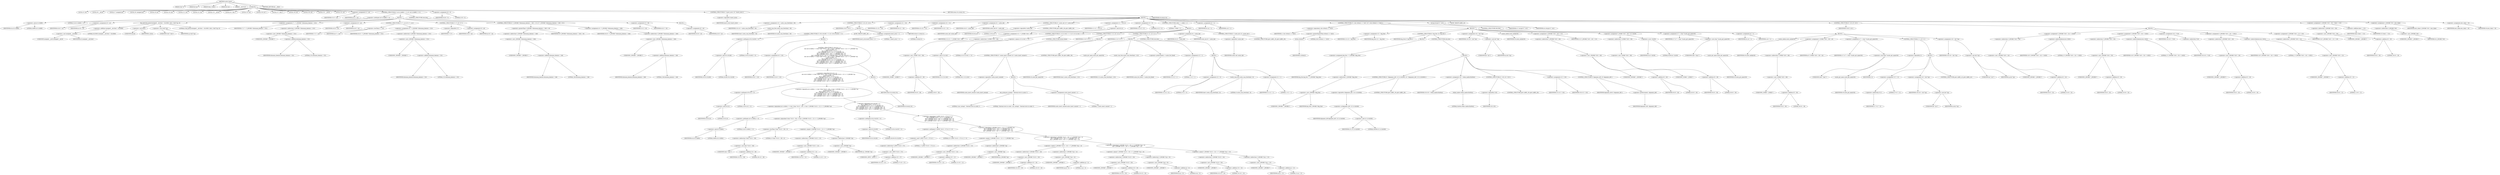 digraph cache_insert {  
"1000118" [label = "(METHOD,cache_insert)" ]
"1000119" [label = "(PARAM,char *s)" ]
"1000120" [label = "(PARAM,int cp)" ]
"1000121" [label = "(PARAM,time_t time1)" ]
"1000122" [label = "(PARAM,int a4)" ]
"1000123" [label = "(PARAM,__int16 a5)" ]
"1000124" [label = "(BLOCK,,)" ]
"1000125" [label = "(LOCAL,v5: int)" ]
"1000126" [label = "(LOCAL,v6: __int16)" ]
"1000127" [label = "(LOCAL,v7: unsigned int)" ]
"1000128" [label = "(LOCAL,v8: unsigned int)" ]
"1000129" [label = "(LOCAL,v9: int)" ]
"1000130" [label = "(LOCAL,v10: int)" ]
"1000131" [label = "(LOCAL,v11: int)" ]
"1000132" [label = "(LOCAL,v12: int)" ]
"1000133" [label = "(LOCAL,v13: __int16)" ]
"1000134" [label = "(LOCAL,src: char *)" ]
"1000135" [label = "(LOCAL,v15: int)" ]
"1000136" [label = "(LOCAL,v16: int *)" ]
"1000137" [label = "(LOCAL,v17: char *)" ]
"1000138" [label = "(LOCAL,v19: int)" ]
"1000139" [label = "(LOCAL,v20: int)" ]
"1000140" [label = "(LOCAL,v21: __int16)" ]
"1000141" [label = "(LOCAL,v22: int)" ]
"1000142" [label = "(<operator>.assignment,v5 = a4)" ]
"1000143" [label = "(IDENTIFIER,v5,v5 = a4)" ]
"1000144" [label = "(IDENTIFIER,a4,v5 = a4)" ]
"1000145" [label = "(CONTROL_STRUCTURE,if ( (a5 & 0x980) != 0 ),if ( (a5 & 0x980) != 0 ))" ]
"1000146" [label = "(<operator>.notEquals,(a5 & 0x980) != 0)" ]
"1000147" [label = "(<operator>.and,a5 & 0x980)" ]
"1000148" [label = "(IDENTIFIER,a5,a5 & 0x980)" ]
"1000149" [label = "(LITERAL,0x980,a5 & 0x980)" ]
"1000150" [label = "(LITERAL,0,(a5 & 0x980) != 0)" ]
"1000151" [label = "(BLOCK,,)" ]
"1000152" [label = "(<operator>.assignment,v6 = a5)" ]
"1000153" [label = "(IDENTIFIER,v6,v6 = a5)" ]
"1000154" [label = "(IDENTIFIER,a5,v6 = a5)" ]
"1000155" [label = "(log_query,log_query((unsigned __int16)a5 + 0x10000, (int)s, (void *)cp, 0))" ]
"1000156" [label = "(<operator>.addition,(unsigned __int16)a5 + 0x10000)" ]
"1000157" [label = "(<operator>.cast,(unsigned __int16)a5)" ]
"1000158" [label = "(UNKNOWN,unsigned __int16,unsigned __int16)" ]
"1000159" [label = "(IDENTIFIER,a5,(unsigned __int16)a5)" ]
"1000160" [label = "(LITERAL,0x10000,(unsigned __int16)a5 + 0x10000)" ]
"1000161" [label = "(<operator>.cast,(int)s)" ]
"1000162" [label = "(UNKNOWN,int,int)" ]
"1000163" [label = "(IDENTIFIER,s,(int)s)" ]
"1000164" [label = "(<operator>.cast,(void *)cp)" ]
"1000165" [label = "(UNKNOWN,void *,void *)" ]
"1000166" [label = "(IDENTIFIER,cp,(void *)cp)" ]
"1000167" [label = "(LITERAL,0,log_query((unsigned __int16)a5 + 0x10000, (int)s, (void *)cp, 0))" ]
"1000168" [label = "(<operator>.assignment,v7 = *(_DWORD *)(dnsmasq_daemon + 252))" ]
"1000169" [label = "(IDENTIFIER,v7,v7 = *(_DWORD *)(dnsmasq_daemon + 252))" ]
"1000170" [label = "(<operator>.indirection,*(_DWORD *)(dnsmasq_daemon + 252))" ]
"1000171" [label = "(<operator>.cast,(_DWORD *)(dnsmasq_daemon + 252))" ]
"1000172" [label = "(UNKNOWN,_DWORD *,_DWORD *)" ]
"1000173" [label = "(<operator>.addition,dnsmasq_daemon + 252)" ]
"1000174" [label = "(IDENTIFIER,dnsmasq_daemon,dnsmasq_daemon + 252)" ]
"1000175" [label = "(LITERAL,252,dnsmasq_daemon + 252)" ]
"1000176" [label = "(<operator>.assignment,v8 = a4)" ]
"1000177" [label = "(IDENTIFIER,v8,v8 = a4)" ]
"1000178" [label = "(IDENTIFIER,a4,v8 = a4)" ]
"1000179" [label = "(CONTROL_STRUCTURE,if ( v7 < a4 ),if ( v7 < a4 ))" ]
"1000180" [label = "(<operator>.lessThan,v7 < a4)" ]
"1000181" [label = "(IDENTIFIER,v7,v7 < a4)" ]
"1000182" [label = "(IDENTIFIER,a4,v7 < a4)" ]
"1000183" [label = "(<operator>.assignment,v8 = *(_DWORD *)(dnsmasq_daemon + 252))" ]
"1000184" [label = "(IDENTIFIER,v8,v8 = *(_DWORD *)(dnsmasq_daemon + 252))" ]
"1000185" [label = "(<operator>.indirection,*(_DWORD *)(dnsmasq_daemon + 252))" ]
"1000186" [label = "(<operator>.cast,(_DWORD *)(dnsmasq_daemon + 252))" ]
"1000187" [label = "(UNKNOWN,_DWORD *,_DWORD *)" ]
"1000188" [label = "(<operator>.addition,dnsmasq_daemon + 252)" ]
"1000189" [label = "(IDENTIFIER,dnsmasq_daemon,dnsmasq_daemon + 252)" ]
"1000190" [label = "(LITERAL,252,dnsmasq_daemon + 252)" ]
"1000191" [label = "(CONTROL_STRUCTURE,if ( !v7 ),if ( !v7 ))" ]
"1000192" [label = "(<operator>.logicalNot,!v7)" ]
"1000193" [label = "(IDENTIFIER,v7,!v7)" ]
"1000194" [label = "(<operator>.assignment,v8 = a4)" ]
"1000195" [label = "(IDENTIFIER,v8,v8 = a4)" ]
"1000196" [label = "(IDENTIFIER,a4,v8 = a4)" ]
"1000197" [label = "(CONTROL_STRUCTURE,if ( *(_DWORD *)(dnsmasq_daemon + 248) > v8 ),if ( *(_DWORD *)(dnsmasq_daemon + 248) > v8 ))" ]
"1000198" [label = "(<operator>.greaterThan,*(_DWORD *)(dnsmasq_daemon + 248) > v8)" ]
"1000199" [label = "(<operator>.indirection,*(_DWORD *)(dnsmasq_daemon + 248))" ]
"1000200" [label = "(<operator>.cast,(_DWORD *)(dnsmasq_daemon + 248))" ]
"1000201" [label = "(UNKNOWN,_DWORD *,_DWORD *)" ]
"1000202" [label = "(<operator>.addition,dnsmasq_daemon + 248)" ]
"1000203" [label = "(IDENTIFIER,dnsmasq_daemon,dnsmasq_daemon + 248)" ]
"1000204" [label = "(LITERAL,248,dnsmasq_daemon + 248)" ]
"1000205" [label = "(IDENTIFIER,v8,*(_DWORD *)(dnsmasq_daemon + 248) > v8)" ]
"1000206" [label = "(<operator>.assignment,v8 = *(_DWORD *)(dnsmasq_daemon + 248))" ]
"1000207" [label = "(IDENTIFIER,v8,v8 = *(_DWORD *)(dnsmasq_daemon + 248))" ]
"1000208" [label = "(<operator>.indirection,*(_DWORD *)(dnsmasq_daemon + 248))" ]
"1000209" [label = "(<operator>.cast,(_DWORD *)(dnsmasq_daemon + 248))" ]
"1000210" [label = "(UNKNOWN,_DWORD *,_DWORD *)" ]
"1000211" [label = "(<operator>.addition,dnsmasq_daemon + 248)" ]
"1000212" [label = "(IDENTIFIER,dnsmasq_daemon,dnsmasq_daemon + 248)" ]
"1000213" [label = "(LITERAL,248,dnsmasq_daemon + 248)" ]
"1000214" [label = "(<operator>.assignment,v5 = v8)" ]
"1000215" [label = "(IDENTIFIER,v5,v5 = v8)" ]
"1000216" [label = "(IDENTIFIER,v8,v5 = v8)" ]
"1000217" [label = "(CONTROL_STRUCTURE,else,else)" ]
"1000218" [label = "(BLOCK,,)" ]
"1000219" [label = "(<operator>.assignment,v6 = a5)" ]
"1000220" [label = "(IDENTIFIER,v6,v6 = a5)" ]
"1000221" [label = "(IDENTIFIER,a5,v6 = a5)" ]
"1000222" [label = "(<operator>.assignment,v9 = 0)" ]
"1000223" [label = "(IDENTIFIER,v9,v9 = 0)" ]
"1000224" [label = "(LITERAL,0,v9 = 0)" ]
"1000225" [label = "(CONTROL_STRUCTURE,if ( !insert_error ),if ( !insert_error ))" ]
"1000226" [label = "(<operator>.logicalNot,!insert_error)" ]
"1000227" [label = "(IDENTIFIER,insert_error,!insert_error)" ]
"1000228" [label = "(BLOCK,,)" ]
"1000229" [label = "(<operator>.assignment,v10 = cache_scan_free(time1, v6))" ]
"1000230" [label = "(IDENTIFIER,v10,v10 = cache_scan_free(time1, v6))" ]
"1000231" [label = "(cache_scan_free,cache_scan_free(time1, v6))" ]
"1000232" [label = "(IDENTIFIER,time1,cache_scan_free(time1, v6))" ]
"1000233" [label = "(IDENTIFIER,v6,cache_scan_free(time1, v6))" ]
"1000234" [label = "(CONTROL_STRUCTURE,if ( v10 ),if ( v10 ))" ]
"1000235" [label = "(IDENTIFIER,v10,if ( v10 ))" ]
"1000236" [label = "(BLOCK,,)" ]
"1000237" [label = "(CONTROL_STRUCTURE,if ( (v6 & 0x180) != 0 ),if ( (v6 & 0x180) != 0 ))" ]
"1000238" [label = "(<operator>.notEquals,(v6 & 0x180) != 0)" ]
"1000239" [label = "(<operator>.and,v6 & 0x180)" ]
"1000240" [label = "(IDENTIFIER,v6,v6 & 0x180)" ]
"1000241" [label = "(LITERAL,0x180,v6 & 0x180)" ]
"1000242" [label = "(LITERAL,0,(v6 & 0x180) != 0)" ]
"1000243" [label = "(BLOCK,,)" ]
"1000244" [label = "(<operator>.assignment,v9 = v10)" ]
"1000245" [label = "(IDENTIFIER,v9,v9 = v10)" ]
"1000246" [label = "(IDENTIFIER,v10,v9 = v10)" ]
"1000247" [label = "(CONTROL_STRUCTURE,if ( (v6 & 8) != 0\n          && ((a5 & 0x80u) != 0 && *(char *)(v10 + 36) < 0 && *(_DWORD *)(v10 + 12) == *(_DWORD *)cp\n           || (v6 & 0x100) != 0\n           && (*(_BYTE *)(v10 + 37) & 1) != 0\n           && *(_DWORD *)(v10 + 12) == *(_DWORD *)cp\n           && *(_DWORD *)(v10 + 16) == *(_DWORD *)(cp + 4)\n           && *(_DWORD *)(v10 + 20) == *(_DWORD *)(cp + 8)\n           && *(_DWORD *)(v10 + 24) == *(_DWORD *)(cp + 12)) ),if ( (v6 & 8) != 0\n          && ((a5 & 0x80u) != 0 && *(char *)(v10 + 36) < 0 && *(_DWORD *)(v10 + 12) == *(_DWORD *)cp\n           || (v6 & 0x100) != 0\n           && (*(_BYTE *)(v10 + 37) & 1) != 0\n           && *(_DWORD *)(v10 + 12) == *(_DWORD *)cp\n           && *(_DWORD *)(v10 + 16) == *(_DWORD *)(cp + 4)\n           && *(_DWORD *)(v10 + 20) == *(_DWORD *)(cp + 8)\n           && *(_DWORD *)(v10 + 24) == *(_DWORD *)(cp + 12)) ))" ]
"1000248" [label = "(<operator>.logicalAnd,(v6 & 8) != 0\n          && ((a5 & 0x80u) != 0 && *(char *)(v10 + 36) < 0 && *(_DWORD *)(v10 + 12) == *(_DWORD *)cp\n           || (v6 & 0x100) != 0\n           && (*(_BYTE *)(v10 + 37) & 1) != 0\n           && *(_DWORD *)(v10 + 12) == *(_DWORD *)cp\n           && *(_DWORD *)(v10 + 16) == *(_DWORD *)(cp + 4)\n           && *(_DWORD *)(v10 + 20) == *(_DWORD *)(cp + 8)\n           && *(_DWORD *)(v10 + 24) == *(_DWORD *)(cp + 12)))" ]
"1000249" [label = "(<operator>.notEquals,(v6 & 8) != 0)" ]
"1000250" [label = "(<operator>.and,v6 & 8)" ]
"1000251" [label = "(IDENTIFIER,v6,v6 & 8)" ]
"1000252" [label = "(LITERAL,8,v6 & 8)" ]
"1000253" [label = "(LITERAL,0,(v6 & 8) != 0)" ]
"1000254" [label = "(<operator>.logicalOr,(a5 & 0x80u) != 0 && *(char *)(v10 + 36) < 0 && *(_DWORD *)(v10 + 12) == *(_DWORD *)cp\n           || (v6 & 0x100) != 0\n           && (*(_BYTE *)(v10 + 37) & 1) != 0\n           && *(_DWORD *)(v10 + 12) == *(_DWORD *)cp\n           && *(_DWORD *)(v10 + 16) == *(_DWORD *)(cp + 4)\n           && *(_DWORD *)(v10 + 20) == *(_DWORD *)(cp + 8)\n           && *(_DWORD *)(v10 + 24) == *(_DWORD *)(cp + 12))" ]
"1000255" [label = "(<operator>.logicalAnd,(a5 & 0x80u) != 0 && *(char *)(v10 + 36) < 0 && *(_DWORD *)(v10 + 12) == *(_DWORD *)cp)" ]
"1000256" [label = "(<operator>.notEquals,(a5 & 0x80u) != 0)" ]
"1000257" [label = "(<operator>.and,a5 & 0x80u)" ]
"1000258" [label = "(IDENTIFIER,a5,a5 & 0x80u)" ]
"1000259" [label = "(LITERAL,0x80u,a5 & 0x80u)" ]
"1000260" [label = "(LITERAL,0,(a5 & 0x80u) != 0)" ]
"1000261" [label = "(<operator>.logicalAnd,*(char *)(v10 + 36) < 0 && *(_DWORD *)(v10 + 12) == *(_DWORD *)cp)" ]
"1000262" [label = "(<operator>.lessThan,*(char *)(v10 + 36) < 0)" ]
"1000263" [label = "(<operator>.indirection,*(char *)(v10 + 36))" ]
"1000264" [label = "(<operator>.cast,(char *)(v10 + 36))" ]
"1000265" [label = "(UNKNOWN,char *,char *)" ]
"1000266" [label = "(<operator>.addition,v10 + 36)" ]
"1000267" [label = "(IDENTIFIER,v10,v10 + 36)" ]
"1000268" [label = "(LITERAL,36,v10 + 36)" ]
"1000269" [label = "(LITERAL,0,*(char *)(v10 + 36) < 0)" ]
"1000270" [label = "(<operator>.equals,*(_DWORD *)(v10 + 12) == *(_DWORD *)cp)" ]
"1000271" [label = "(<operator>.indirection,*(_DWORD *)(v10 + 12))" ]
"1000272" [label = "(<operator>.cast,(_DWORD *)(v10 + 12))" ]
"1000273" [label = "(UNKNOWN,_DWORD *,_DWORD *)" ]
"1000274" [label = "(<operator>.addition,v10 + 12)" ]
"1000275" [label = "(IDENTIFIER,v10,v10 + 12)" ]
"1000276" [label = "(LITERAL,12,v10 + 12)" ]
"1000277" [label = "(<operator>.indirection,*(_DWORD *)cp)" ]
"1000278" [label = "(<operator>.cast,(_DWORD *)cp)" ]
"1000279" [label = "(UNKNOWN,_DWORD *,_DWORD *)" ]
"1000280" [label = "(IDENTIFIER,cp,(_DWORD *)cp)" ]
"1000281" [label = "(<operator>.logicalAnd,(v6 & 0x100) != 0\n           && (*(_BYTE *)(v10 + 37) & 1) != 0\n           && *(_DWORD *)(v10 + 12) == *(_DWORD *)cp\n           && *(_DWORD *)(v10 + 16) == *(_DWORD *)(cp + 4)\n           && *(_DWORD *)(v10 + 20) == *(_DWORD *)(cp + 8)\n           && *(_DWORD *)(v10 + 24) == *(_DWORD *)(cp + 12))" ]
"1000282" [label = "(<operator>.notEquals,(v6 & 0x100) != 0)" ]
"1000283" [label = "(<operator>.and,v6 & 0x100)" ]
"1000284" [label = "(IDENTIFIER,v6,v6 & 0x100)" ]
"1000285" [label = "(LITERAL,0x100,v6 & 0x100)" ]
"1000286" [label = "(LITERAL,0,(v6 & 0x100) != 0)" ]
"1000287" [label = "(<operator>.logicalAnd,(*(_BYTE *)(v10 + 37) & 1) != 0\n           && *(_DWORD *)(v10 + 12) == *(_DWORD *)cp\n           && *(_DWORD *)(v10 + 16) == *(_DWORD *)(cp + 4)\n           && *(_DWORD *)(v10 + 20) == *(_DWORD *)(cp + 8)\n           && *(_DWORD *)(v10 + 24) == *(_DWORD *)(cp + 12))" ]
"1000288" [label = "(<operator>.notEquals,(*(_BYTE *)(v10 + 37) & 1) != 0)" ]
"1000289" [label = "(<operator>.and,*(_BYTE *)(v10 + 37) & 1)" ]
"1000290" [label = "(<operator>.indirection,*(_BYTE *)(v10 + 37))" ]
"1000291" [label = "(<operator>.cast,(_BYTE *)(v10 + 37))" ]
"1000292" [label = "(UNKNOWN,_BYTE *,_BYTE *)" ]
"1000293" [label = "(<operator>.addition,v10 + 37)" ]
"1000294" [label = "(IDENTIFIER,v10,v10 + 37)" ]
"1000295" [label = "(LITERAL,37,v10 + 37)" ]
"1000296" [label = "(LITERAL,1,*(_BYTE *)(v10 + 37) & 1)" ]
"1000297" [label = "(LITERAL,0,(*(_BYTE *)(v10 + 37) & 1) != 0)" ]
"1000298" [label = "(<operator>.logicalAnd,*(_DWORD *)(v10 + 12) == *(_DWORD *)cp\n           && *(_DWORD *)(v10 + 16) == *(_DWORD *)(cp + 4)\n           && *(_DWORD *)(v10 + 20) == *(_DWORD *)(cp + 8)\n           && *(_DWORD *)(v10 + 24) == *(_DWORD *)(cp + 12))" ]
"1000299" [label = "(<operator>.equals,*(_DWORD *)(v10 + 12) == *(_DWORD *)cp)" ]
"1000300" [label = "(<operator>.indirection,*(_DWORD *)(v10 + 12))" ]
"1000301" [label = "(<operator>.cast,(_DWORD *)(v10 + 12))" ]
"1000302" [label = "(UNKNOWN,_DWORD *,_DWORD *)" ]
"1000303" [label = "(<operator>.addition,v10 + 12)" ]
"1000304" [label = "(IDENTIFIER,v10,v10 + 12)" ]
"1000305" [label = "(LITERAL,12,v10 + 12)" ]
"1000306" [label = "(<operator>.indirection,*(_DWORD *)cp)" ]
"1000307" [label = "(<operator>.cast,(_DWORD *)cp)" ]
"1000308" [label = "(UNKNOWN,_DWORD *,_DWORD *)" ]
"1000309" [label = "(IDENTIFIER,cp,(_DWORD *)cp)" ]
"1000310" [label = "(<operator>.logicalAnd,*(_DWORD *)(v10 + 16) == *(_DWORD *)(cp + 4)\n           && *(_DWORD *)(v10 + 20) == *(_DWORD *)(cp + 8)\n           && *(_DWORD *)(v10 + 24) == *(_DWORD *)(cp + 12))" ]
"1000311" [label = "(<operator>.equals,*(_DWORD *)(v10 + 16) == *(_DWORD *)(cp + 4))" ]
"1000312" [label = "(<operator>.indirection,*(_DWORD *)(v10 + 16))" ]
"1000313" [label = "(<operator>.cast,(_DWORD *)(v10 + 16))" ]
"1000314" [label = "(UNKNOWN,_DWORD *,_DWORD *)" ]
"1000315" [label = "(<operator>.addition,v10 + 16)" ]
"1000316" [label = "(IDENTIFIER,v10,v10 + 16)" ]
"1000317" [label = "(LITERAL,16,v10 + 16)" ]
"1000318" [label = "(<operator>.indirection,*(_DWORD *)(cp + 4))" ]
"1000319" [label = "(<operator>.cast,(_DWORD *)(cp + 4))" ]
"1000320" [label = "(UNKNOWN,_DWORD *,_DWORD *)" ]
"1000321" [label = "(<operator>.addition,cp + 4)" ]
"1000322" [label = "(IDENTIFIER,cp,cp + 4)" ]
"1000323" [label = "(LITERAL,4,cp + 4)" ]
"1000324" [label = "(<operator>.logicalAnd,*(_DWORD *)(v10 + 20) == *(_DWORD *)(cp + 8)\n           && *(_DWORD *)(v10 + 24) == *(_DWORD *)(cp + 12))" ]
"1000325" [label = "(<operator>.equals,*(_DWORD *)(v10 + 20) == *(_DWORD *)(cp + 8))" ]
"1000326" [label = "(<operator>.indirection,*(_DWORD *)(v10 + 20))" ]
"1000327" [label = "(<operator>.cast,(_DWORD *)(v10 + 20))" ]
"1000328" [label = "(UNKNOWN,_DWORD *,_DWORD *)" ]
"1000329" [label = "(<operator>.addition,v10 + 20)" ]
"1000330" [label = "(IDENTIFIER,v10,v10 + 20)" ]
"1000331" [label = "(LITERAL,20,v10 + 20)" ]
"1000332" [label = "(<operator>.indirection,*(_DWORD *)(cp + 8))" ]
"1000333" [label = "(<operator>.cast,(_DWORD *)(cp + 8))" ]
"1000334" [label = "(UNKNOWN,_DWORD *,_DWORD *)" ]
"1000335" [label = "(<operator>.addition,cp + 8)" ]
"1000336" [label = "(IDENTIFIER,cp,cp + 8)" ]
"1000337" [label = "(LITERAL,8,cp + 8)" ]
"1000338" [label = "(<operator>.equals,*(_DWORD *)(v10 + 24) == *(_DWORD *)(cp + 12))" ]
"1000339" [label = "(<operator>.indirection,*(_DWORD *)(v10 + 24))" ]
"1000340" [label = "(<operator>.cast,(_DWORD *)(v10 + 24))" ]
"1000341" [label = "(UNKNOWN,_DWORD *,_DWORD *)" ]
"1000342" [label = "(<operator>.addition,v10 + 24)" ]
"1000343" [label = "(IDENTIFIER,v10,v10 + 24)" ]
"1000344" [label = "(LITERAL,24,v10 + 24)" ]
"1000345" [label = "(<operator>.indirection,*(_DWORD *)(cp + 12))" ]
"1000346" [label = "(<operator>.cast,(_DWORD *)(cp + 12))" ]
"1000347" [label = "(UNKNOWN,_DWORD *,_DWORD *)" ]
"1000348" [label = "(<operator>.addition,cp + 12)" ]
"1000349" [label = "(IDENTIFIER,cp,cp + 12)" ]
"1000350" [label = "(LITERAL,12,cp + 12)" ]
"1000351" [label = "(BLOCK,,)" ]
"1000352" [label = "(RETURN,return v9;,return v9;)" ]
"1000353" [label = "(IDENTIFIER,v9,return v9;)" ]
"1000354" [label = "(JUMP_TARGET,LABEL_39)" ]
"1000355" [label = "(<operator>.assignment,insert_error = 1)" ]
"1000356" [label = "(IDENTIFIER,insert_error,insert_error = 1)" ]
"1000357" [label = "(LITERAL,1,insert_error = 1)" ]
"1000358" [label = "(RETURN,return 0;,return 0;)" ]
"1000359" [label = "(LITERAL,0,return 0;)" ]
"1000360" [label = "(<operator>.assignment,v21 = v6)" ]
"1000361" [label = "(IDENTIFIER,v21,v21 = v6)" ]
"1000362" [label = "(IDENTIFIER,v6,v21 = v6)" ]
"1000363" [label = "(<operator>.assignment,v22 = v5)" ]
"1000364" [label = "(IDENTIFIER,v22,v22 = v5)" ]
"1000365" [label = "(IDENTIFIER,v5,v22 = v5)" ]
"1000366" [label = "(<operator>.assignment,v9 = cache_tail)" ]
"1000367" [label = "(IDENTIFIER,v9,v9 = cache_tail)" ]
"1000368" [label = "(IDENTIFIER,cache_tail,v9 = cache_tail)" ]
"1000369" [label = "(CONTROL_STRUCTURE,if ( !cache_tail ),if ( !cache_tail ))" ]
"1000370" [label = "(<operator>.logicalNot,!cache_tail)" ]
"1000371" [label = "(IDENTIFIER,cache_tail,!cache_tail)" ]
"1000372" [label = "(CONTROL_STRUCTURE,goto LABEL_39;,goto LABEL_39;)" ]
"1000373" [label = "(<operator>.assignment,v11 = v6 & 4)" ]
"1000374" [label = "(IDENTIFIER,v11,v11 = v6 & 4)" ]
"1000375" [label = "(<operator>.and,v6 & 4)" ]
"1000376" [label = "(IDENTIFIER,v6,v6 & 4)" ]
"1000377" [label = "(LITERAL,4,v6 & 4)" ]
"1000378" [label = "(<operator>.assignment,v12 = 0)" ]
"1000379" [label = "(IDENTIFIER,v12,v12 = 0)" ]
"1000380" [label = "(LITERAL,0,v12 = 0)" ]
"1000381" [label = "(CONTROL_STRUCTURE,while ( 1 ),while ( 1 ))" ]
"1000382" [label = "(LITERAL,1,while ( 1 ))" ]
"1000383" [label = "(BLOCK,,)" ]
"1000384" [label = "(<operator>.assignment,v13 = *(_WORD *)(v9 + 36))" ]
"1000385" [label = "(IDENTIFIER,v13,v13 = *(_WORD *)(v9 + 36))" ]
"1000386" [label = "(<operator>.indirection,*(_WORD *)(v9 + 36))" ]
"1000387" [label = "(<operator>.cast,(_WORD *)(v9 + 36))" ]
"1000388" [label = "(UNKNOWN,_WORD *,_WORD *)" ]
"1000389" [label = "(<operator>.addition,v9 + 36)" ]
"1000390" [label = "(IDENTIFIER,v9,v9 + 36)" ]
"1000391" [label = "(LITERAL,36,v9 + 36)" ]
"1000392" [label = "(CONTROL_STRUCTURE,if ( (v13 & 0xC) == 0 ),if ( (v13 & 0xC) == 0 ))" ]
"1000393" [label = "(<operator>.equals,(v13 & 0xC) == 0)" ]
"1000394" [label = "(<operator>.and,v13 & 0xC)" ]
"1000395" [label = "(IDENTIFIER,v13,v13 & 0xC)" ]
"1000396" [label = "(LITERAL,0xC,v13 & 0xC)" ]
"1000397" [label = "(LITERAL,0,(v13 & 0xC) == 0)" ]
"1000398" [label = "(CONTROL_STRUCTURE,break;,break;)" ]
"1000399" [label = "(CONTROL_STRUCTURE,if ( v12 ),if ( v12 ))" ]
"1000400" [label = "(IDENTIFIER,v12,if ( v12 ))" ]
"1000401" [label = "(BLOCK,,)" ]
"1000402" [label = "(CONTROL_STRUCTURE,if ( !cache_insert_warned ),if ( !cache_insert_warned ))" ]
"1000403" [label = "(<operator>.logicalNot,!cache_insert_warned)" ]
"1000404" [label = "(IDENTIFIER,cache_insert_warned,!cache_insert_warned)" ]
"1000405" [label = "(BLOCK,,)" ]
"1000406" [label = "(my_syslog,my_syslog(3, \"Internal error in cache.\"))" ]
"1000407" [label = "(LITERAL,3,my_syslog(3, \"Internal error in cache.\"))" ]
"1000408" [label = "(LITERAL,\"Internal error in cache.\",my_syslog(3, \"Internal error in cache.\"))" ]
"1000409" [label = "(<operator>.assignment,cache_insert_warned = 1)" ]
"1000410" [label = "(IDENTIFIER,cache_insert_warned,cache_insert_warned = 1)" ]
"1000411" [label = "(LITERAL,1,cache_insert_warned = 1)" ]
"1000412" [label = "(CONTROL_STRUCTURE,goto LABEL_39;,goto LABEL_39;)" ]
"1000413" [label = "(CONTROL_STRUCTURE,if ( v11 ),if ( v11 ))" ]
"1000414" [label = "(IDENTIFIER,v11,if ( v11 ))" ]
"1000415" [label = "(BLOCK,,)" ]
"1000416" [label = "(cache_get_name,cache_get_name(v9))" ]
"1000417" [label = "(IDENTIFIER,v9,cache_get_name(v9))" ]
"1000418" [label = "(cache_scan_free,cache_scan_free(time1, v13))" ]
"1000419" [label = "(IDENTIFIER,time1,cache_scan_free(time1, v13))" ]
"1000420" [label = "(IDENTIFIER,v13,cache_scan_free(time1, v13))" ]
"1000421" [label = "(<operator>.preIncrement,++cache_live_freed)" ]
"1000422" [label = "(IDENTIFIER,cache_live_freed,++cache_live_freed)" ]
"1000423" [label = "(<operator>.assignment,v12 = 1)" ]
"1000424" [label = "(IDENTIFIER,v12,v12 = 1)" ]
"1000425" [label = "(LITERAL,1,v12 = 1)" ]
"1000426" [label = "(CONTROL_STRUCTURE,else,else)" ]
"1000427" [label = "(BLOCK,,)" ]
"1000428" [label = "(<operator>.assignment,v12 = 0)" ]
"1000429" [label = "(IDENTIFIER,v12,v12 = 0)" ]
"1000430" [label = "(LITERAL,0,v12 = 0)" ]
"1000431" [label = "(cache_scan_free,cache_scan_free(time1, 0))" ]
"1000432" [label = "(IDENTIFIER,time1,cache_scan_free(time1, 0))" ]
"1000433" [label = "(LITERAL,0,cache_scan_free(time1, 0))" ]
"1000434" [label = "(<operator>.assignment,v11 = 1)" ]
"1000435" [label = "(IDENTIFIER,v11,v11 = 1)" ]
"1000436" [label = "(LITERAL,1,v11 = 1)" ]
"1000437" [label = "(<operator>.assignment,v9 = cache_tail)" ]
"1000438" [label = "(IDENTIFIER,v9,v9 = cache_tail)" ]
"1000439" [label = "(IDENTIFIER,cache_tail,v9 = cache_tail)" ]
"1000440" [label = "(CONTROL_STRUCTURE,if ( !cache_tail ),if ( !cache_tail ))" ]
"1000441" [label = "(<operator>.logicalNot,!cache_tail)" ]
"1000442" [label = "(IDENTIFIER,cache_tail,!cache_tail)" ]
"1000443" [label = "(CONTROL_STRUCTURE,goto LABEL_39;,goto LABEL_39;)" ]
"1000444" [label = "(<operator>.assignment,src = s)" ]
"1000445" [label = "(IDENTIFIER,src,src = s)" ]
"1000446" [label = "(IDENTIFIER,s,src = s)" ]
"1000447" [label = "(CONTROL_STRUCTURE,if ( s && strlen(s) >= 0x32 ),if ( s && strlen(s) >= 0x32 ))" ]
"1000448" [label = "(<operator>.logicalAnd,s && strlen(s) >= 0x32)" ]
"1000449" [label = "(IDENTIFIER,s,s && strlen(s) >= 0x32)" ]
"1000450" [label = "(<operator>.greaterEqualsThan,strlen(s) >= 0x32)" ]
"1000451" [label = "(strlen,strlen(s))" ]
"1000452" [label = "(IDENTIFIER,s,strlen(s))" ]
"1000453" [label = "(LITERAL,0x32,strlen(s) >= 0x32)" ]
"1000454" [label = "(BLOCK,,)" ]
"1000455" [label = "(<operator>.assignment,v15 = big_free)" ]
"1000456" [label = "(IDENTIFIER,v15,v15 = big_free)" ]
"1000457" [label = "(IDENTIFIER,big_free,v15 = big_free)" ]
"1000458" [label = "(CONTROL_STRUCTURE,if ( big_free ),if ( big_free ))" ]
"1000459" [label = "(IDENTIFIER,big_free,if ( big_free ))" ]
"1000460" [label = "(BLOCK,,)" ]
"1000461" [label = "(<operator>.assignment,big_free = *(_DWORD *)big_free)" ]
"1000462" [label = "(IDENTIFIER,big_free,big_free = *(_DWORD *)big_free)" ]
"1000463" [label = "(<operator>.indirection,*(_DWORD *)big_free)" ]
"1000464" [label = "(<operator>.cast,(_DWORD *)big_free)" ]
"1000465" [label = "(UNKNOWN,_DWORD *,_DWORD *)" ]
"1000466" [label = "(IDENTIFIER,big_free,(_DWORD *)big_free)" ]
"1000467" [label = "(CONTROL_STRUCTURE,else,else)" ]
"1000468" [label = "(BLOCK,,)" ]
"1000469" [label = "(CONTROL_STRUCTURE,if ( !(bignames_left | v21 & 0x5000) ),if ( !(bignames_left | v21 & 0x5000) ))" ]
"1000470" [label = "(<operator>.logicalNot,!(bignames_left | v21 & 0x5000))" ]
"1000471" [label = "(<operator>.or,bignames_left | v21 & 0x5000)" ]
"1000472" [label = "(IDENTIFIER,bignames_left,bignames_left | v21 & 0x5000)" ]
"1000473" [label = "(<operator>.and,v21 & 0x5000)" ]
"1000474" [label = "(IDENTIFIER,v21,v21 & 0x5000)" ]
"1000475" [label = "(LITERAL,0x5000,v21 & 0x5000)" ]
"1000476" [label = "(CONTROL_STRUCTURE,goto LABEL_39;,goto LABEL_39;)" ]
"1000477" [label = "(<operator>.assignment,v20 = whine_malloc(0x404u))" ]
"1000478" [label = "(IDENTIFIER,v20,v20 = whine_malloc(0x404u))" ]
"1000479" [label = "(whine_malloc,whine_malloc(0x404u))" ]
"1000480" [label = "(LITERAL,0x404u,whine_malloc(0x404u))" ]
"1000481" [label = "(CONTROL_STRUCTURE,if ( !v20 ),if ( !v20 ))" ]
"1000482" [label = "(<operator>.logicalNot,!v20)" ]
"1000483" [label = "(IDENTIFIER,v20,!v20)" ]
"1000484" [label = "(CONTROL_STRUCTURE,goto LABEL_39;,goto LABEL_39;)" ]
"1000485" [label = "(<operator>.assignment,v15 = v20)" ]
"1000486" [label = "(IDENTIFIER,v15,v15 = v20)" ]
"1000487" [label = "(IDENTIFIER,v20,v15 = v20)" ]
"1000488" [label = "(CONTROL_STRUCTURE,if ( bignames_left ),if ( bignames_left ))" ]
"1000489" [label = "(IDENTIFIER,bignames_left,if ( bignames_left ))" ]
"1000490" [label = "(<operator>.preDecrement,--bignames_left)" ]
"1000491" [label = "(IDENTIFIER,bignames_left,--bignames_left)" ]
"1000492" [label = "(<operator>.assignment,v16 = (int *)cp)" ]
"1000493" [label = "(IDENTIFIER,v16,v16 = (int *)cp)" ]
"1000494" [label = "(<operator>.cast,(int *)cp)" ]
"1000495" [label = "(UNKNOWN,int *,int *)" ]
"1000496" [label = "(IDENTIFIER,cp,(int *)cp)" ]
"1000497" [label = "(cache_unlink,cache_unlink(v9))" ]
"1000498" [label = "(IDENTIFIER,v9,cache_unlink(v9))" ]
"1000499" [label = "(<operator>.assignment,*(_DWORD *)(v9 + 40) = v15)" ]
"1000500" [label = "(<operator>.indirection,*(_DWORD *)(v9 + 40))" ]
"1000501" [label = "(<operator>.cast,(_DWORD *)(v9 + 40))" ]
"1000502" [label = "(UNKNOWN,_DWORD *,_DWORD *)" ]
"1000503" [label = "(<operator>.addition,v9 + 40)" ]
"1000504" [label = "(IDENTIFIER,v9,v9 + 40)" ]
"1000505" [label = "(LITERAL,40,v9 + 40)" ]
"1000506" [label = "(IDENTIFIER,v15,*(_DWORD *)(v9 + 40) = v15)" ]
"1000507" [label = "(<operator>.assignment,*(_WORD *)(v9 + 36) = a5 | 0x200)" ]
"1000508" [label = "(<operator>.indirection,*(_WORD *)(v9 + 36))" ]
"1000509" [label = "(<operator>.cast,(_WORD *)(v9 + 36))" ]
"1000510" [label = "(UNKNOWN,_WORD *,_WORD *)" ]
"1000511" [label = "(<operator>.addition,v9 + 36)" ]
"1000512" [label = "(IDENTIFIER,v9,v9 + 36)" ]
"1000513" [label = "(LITERAL,36,v9 + 36)" ]
"1000514" [label = "(<operator>.or,a5 | 0x200)" ]
"1000515" [label = "(IDENTIFIER,a5,a5 | 0x200)" ]
"1000516" [label = "(LITERAL,0x200,a5 | 0x200)" ]
"1000517" [label = "(<operator>.assignment,v17 = (char *)cache_get_name(v9))" ]
"1000518" [label = "(IDENTIFIER,v17,v17 = (char *)cache_get_name(v9))" ]
"1000519" [label = "(<operator>.cast,(char *)cache_get_name(v9))" ]
"1000520" [label = "(UNKNOWN,char *,char *)" ]
"1000521" [label = "(cache_get_name,cache_get_name(v9))" ]
"1000522" [label = "(IDENTIFIER,v9,cache_get_name(v9))" ]
"1000523" [label = "(<operator>.assignment,src = s)" ]
"1000524" [label = "(IDENTIFIER,src,src = s)" ]
"1000525" [label = "(IDENTIFIER,s,src = s)" ]
"1000526" [label = "(CONTROL_STRUCTURE,else,else)" ]
"1000527" [label = "(BLOCK,,)" ]
"1000528" [label = "(cache_unlink,cache_unlink(v9))" ]
"1000529" [label = "(IDENTIFIER,v9,cache_unlink(v9))" ]
"1000530" [label = "(<operator>.assignment,*(_WORD *)(v9 + 36) = a5)" ]
"1000531" [label = "(<operator>.indirection,*(_WORD *)(v9 + 36))" ]
"1000532" [label = "(<operator>.cast,(_WORD *)(v9 + 36))" ]
"1000533" [label = "(UNKNOWN,_WORD *,_WORD *)" ]
"1000534" [label = "(<operator>.addition,v9 + 36)" ]
"1000535" [label = "(IDENTIFIER,v9,v9 + 36)" ]
"1000536" [label = "(LITERAL,36,v9 + 36)" ]
"1000537" [label = "(IDENTIFIER,a5,*(_WORD *)(v9 + 36) = a5)" ]
"1000538" [label = "(<operator>.assignment,v17 = (char *)cache_get_name(v9))" ]
"1000539" [label = "(IDENTIFIER,v17,v17 = (char *)cache_get_name(v9))" ]
"1000540" [label = "(<operator>.cast,(char *)cache_get_name(v9))" ]
"1000541" [label = "(UNKNOWN,char *,char *)" ]
"1000542" [label = "(cache_get_name,cache_get_name(v9))" ]
"1000543" [label = "(IDENTIFIER,v9,cache_get_name(v9))" ]
"1000544" [label = "(CONTROL_STRUCTURE,if ( !s ),if ( !s ))" ]
"1000545" [label = "(<operator>.logicalNot,!s)" ]
"1000546" [label = "(IDENTIFIER,s,!s)" ]
"1000547" [label = "(BLOCK,,)" ]
"1000548" [label = "(<operator>.assignment,*v17 = 0)" ]
"1000549" [label = "(<operator>.indirection,*v17)" ]
"1000550" [label = "(IDENTIFIER,v17,*v17 = 0)" ]
"1000551" [label = "(LITERAL,0,*v17 = 0)" ]
"1000552" [label = "(<operator>.assignment,v16 = (int *)cp)" ]
"1000553" [label = "(IDENTIFIER,v16,v16 = (int *)cp)" ]
"1000554" [label = "(<operator>.cast,(int *)cp)" ]
"1000555" [label = "(UNKNOWN,int *,int *)" ]
"1000556" [label = "(IDENTIFIER,cp,(int *)cp)" ]
"1000557" [label = "(CONTROL_STRUCTURE,goto LABEL_45;,goto LABEL_45;)" ]
"1000558" [label = "(<operator>.assignment,v16 = (int *)cp)" ]
"1000559" [label = "(IDENTIFIER,v16,v16 = (int *)cp)" ]
"1000560" [label = "(<operator>.cast,(int *)cp)" ]
"1000561" [label = "(UNKNOWN,int *,int *)" ]
"1000562" [label = "(IDENTIFIER,cp,(int *)cp)" ]
"1000563" [label = "(strcpy,strcpy(v17, src))" ]
"1000564" [label = "(IDENTIFIER,v17,strcpy(v17, src))" ]
"1000565" [label = "(IDENTIFIER,src,strcpy(v17, src))" ]
"1000566" [label = "(JUMP_TARGET,LABEL_45)" ]
"1000567" [label = "(CONTROL_STRUCTURE,if ( v16 ),if ( v16 ))" ]
"1000568" [label = "(IDENTIFIER,v16,if ( v16 ))" ]
"1000569" [label = "(BLOCK,,)" ]
"1000570" [label = "(<operator>.assignment,*(_DWORD *)(v9 + 24) = v16[3])" ]
"1000571" [label = "(<operator>.indirection,*(_DWORD *)(v9 + 24))" ]
"1000572" [label = "(<operator>.cast,(_DWORD *)(v9 + 24))" ]
"1000573" [label = "(UNKNOWN,_DWORD *,_DWORD *)" ]
"1000574" [label = "(<operator>.addition,v9 + 24)" ]
"1000575" [label = "(IDENTIFIER,v9,v9 + 24)" ]
"1000576" [label = "(LITERAL,24,v9 + 24)" ]
"1000577" [label = "(<operator>.indirectIndexAccess,v16[3])" ]
"1000578" [label = "(IDENTIFIER,v16,*(_DWORD *)(v9 + 24) = v16[3])" ]
"1000579" [label = "(LITERAL,3,*(_DWORD *)(v9 + 24) = v16[3])" ]
"1000580" [label = "(<operator>.assignment,*(_DWORD *)(v9 + 20) = v16[2])" ]
"1000581" [label = "(<operator>.indirection,*(_DWORD *)(v9 + 20))" ]
"1000582" [label = "(<operator>.cast,(_DWORD *)(v9 + 20))" ]
"1000583" [label = "(UNKNOWN,_DWORD *,_DWORD *)" ]
"1000584" [label = "(<operator>.addition,v9 + 20)" ]
"1000585" [label = "(IDENTIFIER,v9,v9 + 20)" ]
"1000586" [label = "(LITERAL,20,v9 + 20)" ]
"1000587" [label = "(<operator>.indirectIndexAccess,v16[2])" ]
"1000588" [label = "(IDENTIFIER,v16,*(_DWORD *)(v9 + 20) = v16[2])" ]
"1000589" [label = "(LITERAL,2,*(_DWORD *)(v9 + 20) = v16[2])" ]
"1000590" [label = "(<operator>.assignment,v19 = *v16)" ]
"1000591" [label = "(IDENTIFIER,v19,v19 = *v16)" ]
"1000592" [label = "(<operator>.indirection,*v16)" ]
"1000593" [label = "(IDENTIFIER,v16,v19 = *v16)" ]
"1000594" [label = "(<operator>.assignment,*(_DWORD *)(v9 + 16) = v16[1])" ]
"1000595" [label = "(<operator>.indirection,*(_DWORD *)(v9 + 16))" ]
"1000596" [label = "(<operator>.cast,(_DWORD *)(v9 + 16))" ]
"1000597" [label = "(UNKNOWN,_DWORD *,_DWORD *)" ]
"1000598" [label = "(<operator>.addition,v9 + 16)" ]
"1000599" [label = "(IDENTIFIER,v9,v9 + 16)" ]
"1000600" [label = "(LITERAL,16,v9 + 16)" ]
"1000601" [label = "(<operator>.indirectIndexAccess,v16[1])" ]
"1000602" [label = "(IDENTIFIER,v16,*(_DWORD *)(v9 + 16) = v16[1])" ]
"1000603" [label = "(LITERAL,1,*(_DWORD *)(v9 + 16) = v16[1])" ]
"1000604" [label = "(<operator>.assignment,*(_DWORD *)(v9 + 12) = v19)" ]
"1000605" [label = "(<operator>.indirection,*(_DWORD *)(v9 + 12))" ]
"1000606" [label = "(<operator>.cast,(_DWORD *)(v9 + 12))" ]
"1000607" [label = "(UNKNOWN,_DWORD *,_DWORD *)" ]
"1000608" [label = "(<operator>.addition,v9 + 12)" ]
"1000609" [label = "(IDENTIFIER,v9,v9 + 12)" ]
"1000610" [label = "(LITERAL,12,v9 + 12)" ]
"1000611" [label = "(IDENTIFIER,v19,*(_DWORD *)(v9 + 12) = v19)" ]
"1000612" [label = "(<operator>.assignment,*(_DWORD *)(v9 + 28) = time1 + v22)" ]
"1000613" [label = "(<operator>.indirection,*(_DWORD *)(v9 + 28))" ]
"1000614" [label = "(<operator>.cast,(_DWORD *)(v9 + 28))" ]
"1000615" [label = "(UNKNOWN,_DWORD *,_DWORD *)" ]
"1000616" [label = "(<operator>.addition,v9 + 28)" ]
"1000617" [label = "(IDENTIFIER,v9,v9 + 28)" ]
"1000618" [label = "(LITERAL,28,v9 + 28)" ]
"1000619" [label = "(<operator>.addition,time1 + v22)" ]
"1000620" [label = "(IDENTIFIER,time1,time1 + v22)" ]
"1000621" [label = "(IDENTIFIER,v22,time1 + v22)" ]
"1000622" [label = "(<operator>.assignment,*(_DWORD *)v9 = new_chain)" ]
"1000623" [label = "(<operator>.indirection,*(_DWORD *)v9)" ]
"1000624" [label = "(<operator>.cast,(_DWORD *)v9)" ]
"1000625" [label = "(UNKNOWN,_DWORD *,_DWORD *)" ]
"1000626" [label = "(IDENTIFIER,v9,(_DWORD *)v9)" ]
"1000627" [label = "(IDENTIFIER,new_chain,*(_DWORD *)v9 = new_chain)" ]
"1000628" [label = "(<operator>.assignment,new_chain = v9)" ]
"1000629" [label = "(IDENTIFIER,new_chain,new_chain = v9)" ]
"1000630" [label = "(IDENTIFIER,v9,new_chain = v9)" ]
"1000631" [label = "(RETURN,return v9;,return v9;)" ]
"1000632" [label = "(IDENTIFIER,v9,return v9;)" ]
"1000633" [label = "(METHOD_RETURN,int __cdecl)" ]
  "1000118" -> "1000119" 
  "1000118" -> "1000120" 
  "1000118" -> "1000121" 
  "1000118" -> "1000122" 
  "1000118" -> "1000123" 
  "1000118" -> "1000124" 
  "1000118" -> "1000633" 
  "1000124" -> "1000125" 
  "1000124" -> "1000126" 
  "1000124" -> "1000127" 
  "1000124" -> "1000128" 
  "1000124" -> "1000129" 
  "1000124" -> "1000130" 
  "1000124" -> "1000131" 
  "1000124" -> "1000132" 
  "1000124" -> "1000133" 
  "1000124" -> "1000134" 
  "1000124" -> "1000135" 
  "1000124" -> "1000136" 
  "1000124" -> "1000137" 
  "1000124" -> "1000138" 
  "1000124" -> "1000139" 
  "1000124" -> "1000140" 
  "1000124" -> "1000141" 
  "1000124" -> "1000142" 
  "1000124" -> "1000145" 
  "1000124" -> "1000222" 
  "1000124" -> "1000225" 
  "1000124" -> "1000631" 
  "1000142" -> "1000143" 
  "1000142" -> "1000144" 
  "1000145" -> "1000146" 
  "1000145" -> "1000151" 
  "1000145" -> "1000217" 
  "1000146" -> "1000147" 
  "1000146" -> "1000150" 
  "1000147" -> "1000148" 
  "1000147" -> "1000149" 
  "1000151" -> "1000152" 
  "1000151" -> "1000155" 
  "1000151" -> "1000168" 
  "1000151" -> "1000176" 
  "1000151" -> "1000179" 
  "1000151" -> "1000191" 
  "1000151" -> "1000197" 
  "1000151" -> "1000214" 
  "1000152" -> "1000153" 
  "1000152" -> "1000154" 
  "1000155" -> "1000156" 
  "1000155" -> "1000161" 
  "1000155" -> "1000164" 
  "1000155" -> "1000167" 
  "1000156" -> "1000157" 
  "1000156" -> "1000160" 
  "1000157" -> "1000158" 
  "1000157" -> "1000159" 
  "1000161" -> "1000162" 
  "1000161" -> "1000163" 
  "1000164" -> "1000165" 
  "1000164" -> "1000166" 
  "1000168" -> "1000169" 
  "1000168" -> "1000170" 
  "1000170" -> "1000171" 
  "1000171" -> "1000172" 
  "1000171" -> "1000173" 
  "1000173" -> "1000174" 
  "1000173" -> "1000175" 
  "1000176" -> "1000177" 
  "1000176" -> "1000178" 
  "1000179" -> "1000180" 
  "1000179" -> "1000183" 
  "1000180" -> "1000181" 
  "1000180" -> "1000182" 
  "1000183" -> "1000184" 
  "1000183" -> "1000185" 
  "1000185" -> "1000186" 
  "1000186" -> "1000187" 
  "1000186" -> "1000188" 
  "1000188" -> "1000189" 
  "1000188" -> "1000190" 
  "1000191" -> "1000192" 
  "1000191" -> "1000194" 
  "1000192" -> "1000193" 
  "1000194" -> "1000195" 
  "1000194" -> "1000196" 
  "1000197" -> "1000198" 
  "1000197" -> "1000206" 
  "1000198" -> "1000199" 
  "1000198" -> "1000205" 
  "1000199" -> "1000200" 
  "1000200" -> "1000201" 
  "1000200" -> "1000202" 
  "1000202" -> "1000203" 
  "1000202" -> "1000204" 
  "1000206" -> "1000207" 
  "1000206" -> "1000208" 
  "1000208" -> "1000209" 
  "1000209" -> "1000210" 
  "1000209" -> "1000211" 
  "1000211" -> "1000212" 
  "1000211" -> "1000213" 
  "1000214" -> "1000215" 
  "1000214" -> "1000216" 
  "1000217" -> "1000218" 
  "1000218" -> "1000219" 
  "1000219" -> "1000220" 
  "1000219" -> "1000221" 
  "1000222" -> "1000223" 
  "1000222" -> "1000224" 
  "1000225" -> "1000226" 
  "1000225" -> "1000228" 
  "1000226" -> "1000227" 
  "1000228" -> "1000229" 
  "1000228" -> "1000234" 
  "1000228" -> "1000360" 
  "1000228" -> "1000363" 
  "1000228" -> "1000366" 
  "1000228" -> "1000369" 
  "1000228" -> "1000373" 
  "1000228" -> "1000378" 
  "1000228" -> "1000381" 
  "1000228" -> "1000444" 
  "1000228" -> "1000447" 
  "1000228" -> "1000563" 
  "1000228" -> "1000566" 
  "1000228" -> "1000567" 
  "1000228" -> "1000612" 
  "1000228" -> "1000622" 
  "1000228" -> "1000628" 
  "1000229" -> "1000230" 
  "1000229" -> "1000231" 
  "1000231" -> "1000232" 
  "1000231" -> "1000233" 
  "1000234" -> "1000235" 
  "1000234" -> "1000236" 
  "1000236" -> "1000237" 
  "1000236" -> "1000354" 
  "1000236" -> "1000355" 
  "1000236" -> "1000358" 
  "1000237" -> "1000238" 
  "1000237" -> "1000243" 
  "1000238" -> "1000239" 
  "1000238" -> "1000242" 
  "1000239" -> "1000240" 
  "1000239" -> "1000241" 
  "1000243" -> "1000244" 
  "1000243" -> "1000247" 
  "1000244" -> "1000245" 
  "1000244" -> "1000246" 
  "1000247" -> "1000248" 
  "1000247" -> "1000351" 
  "1000248" -> "1000249" 
  "1000248" -> "1000254" 
  "1000249" -> "1000250" 
  "1000249" -> "1000253" 
  "1000250" -> "1000251" 
  "1000250" -> "1000252" 
  "1000254" -> "1000255" 
  "1000254" -> "1000281" 
  "1000255" -> "1000256" 
  "1000255" -> "1000261" 
  "1000256" -> "1000257" 
  "1000256" -> "1000260" 
  "1000257" -> "1000258" 
  "1000257" -> "1000259" 
  "1000261" -> "1000262" 
  "1000261" -> "1000270" 
  "1000262" -> "1000263" 
  "1000262" -> "1000269" 
  "1000263" -> "1000264" 
  "1000264" -> "1000265" 
  "1000264" -> "1000266" 
  "1000266" -> "1000267" 
  "1000266" -> "1000268" 
  "1000270" -> "1000271" 
  "1000270" -> "1000277" 
  "1000271" -> "1000272" 
  "1000272" -> "1000273" 
  "1000272" -> "1000274" 
  "1000274" -> "1000275" 
  "1000274" -> "1000276" 
  "1000277" -> "1000278" 
  "1000278" -> "1000279" 
  "1000278" -> "1000280" 
  "1000281" -> "1000282" 
  "1000281" -> "1000287" 
  "1000282" -> "1000283" 
  "1000282" -> "1000286" 
  "1000283" -> "1000284" 
  "1000283" -> "1000285" 
  "1000287" -> "1000288" 
  "1000287" -> "1000298" 
  "1000288" -> "1000289" 
  "1000288" -> "1000297" 
  "1000289" -> "1000290" 
  "1000289" -> "1000296" 
  "1000290" -> "1000291" 
  "1000291" -> "1000292" 
  "1000291" -> "1000293" 
  "1000293" -> "1000294" 
  "1000293" -> "1000295" 
  "1000298" -> "1000299" 
  "1000298" -> "1000310" 
  "1000299" -> "1000300" 
  "1000299" -> "1000306" 
  "1000300" -> "1000301" 
  "1000301" -> "1000302" 
  "1000301" -> "1000303" 
  "1000303" -> "1000304" 
  "1000303" -> "1000305" 
  "1000306" -> "1000307" 
  "1000307" -> "1000308" 
  "1000307" -> "1000309" 
  "1000310" -> "1000311" 
  "1000310" -> "1000324" 
  "1000311" -> "1000312" 
  "1000311" -> "1000318" 
  "1000312" -> "1000313" 
  "1000313" -> "1000314" 
  "1000313" -> "1000315" 
  "1000315" -> "1000316" 
  "1000315" -> "1000317" 
  "1000318" -> "1000319" 
  "1000319" -> "1000320" 
  "1000319" -> "1000321" 
  "1000321" -> "1000322" 
  "1000321" -> "1000323" 
  "1000324" -> "1000325" 
  "1000324" -> "1000338" 
  "1000325" -> "1000326" 
  "1000325" -> "1000332" 
  "1000326" -> "1000327" 
  "1000327" -> "1000328" 
  "1000327" -> "1000329" 
  "1000329" -> "1000330" 
  "1000329" -> "1000331" 
  "1000332" -> "1000333" 
  "1000333" -> "1000334" 
  "1000333" -> "1000335" 
  "1000335" -> "1000336" 
  "1000335" -> "1000337" 
  "1000338" -> "1000339" 
  "1000338" -> "1000345" 
  "1000339" -> "1000340" 
  "1000340" -> "1000341" 
  "1000340" -> "1000342" 
  "1000342" -> "1000343" 
  "1000342" -> "1000344" 
  "1000345" -> "1000346" 
  "1000346" -> "1000347" 
  "1000346" -> "1000348" 
  "1000348" -> "1000349" 
  "1000348" -> "1000350" 
  "1000351" -> "1000352" 
  "1000352" -> "1000353" 
  "1000355" -> "1000356" 
  "1000355" -> "1000357" 
  "1000358" -> "1000359" 
  "1000360" -> "1000361" 
  "1000360" -> "1000362" 
  "1000363" -> "1000364" 
  "1000363" -> "1000365" 
  "1000366" -> "1000367" 
  "1000366" -> "1000368" 
  "1000369" -> "1000370" 
  "1000369" -> "1000372" 
  "1000370" -> "1000371" 
  "1000373" -> "1000374" 
  "1000373" -> "1000375" 
  "1000375" -> "1000376" 
  "1000375" -> "1000377" 
  "1000378" -> "1000379" 
  "1000378" -> "1000380" 
  "1000381" -> "1000382" 
  "1000381" -> "1000383" 
  "1000383" -> "1000384" 
  "1000383" -> "1000392" 
  "1000383" -> "1000399" 
  "1000383" -> "1000413" 
  "1000383" -> "1000437" 
  "1000383" -> "1000440" 
  "1000384" -> "1000385" 
  "1000384" -> "1000386" 
  "1000386" -> "1000387" 
  "1000387" -> "1000388" 
  "1000387" -> "1000389" 
  "1000389" -> "1000390" 
  "1000389" -> "1000391" 
  "1000392" -> "1000393" 
  "1000392" -> "1000398" 
  "1000393" -> "1000394" 
  "1000393" -> "1000397" 
  "1000394" -> "1000395" 
  "1000394" -> "1000396" 
  "1000399" -> "1000400" 
  "1000399" -> "1000401" 
  "1000401" -> "1000402" 
  "1000401" -> "1000412" 
  "1000402" -> "1000403" 
  "1000402" -> "1000405" 
  "1000403" -> "1000404" 
  "1000405" -> "1000406" 
  "1000405" -> "1000409" 
  "1000406" -> "1000407" 
  "1000406" -> "1000408" 
  "1000409" -> "1000410" 
  "1000409" -> "1000411" 
  "1000413" -> "1000414" 
  "1000413" -> "1000415" 
  "1000413" -> "1000426" 
  "1000415" -> "1000416" 
  "1000415" -> "1000418" 
  "1000415" -> "1000421" 
  "1000415" -> "1000423" 
  "1000416" -> "1000417" 
  "1000418" -> "1000419" 
  "1000418" -> "1000420" 
  "1000421" -> "1000422" 
  "1000423" -> "1000424" 
  "1000423" -> "1000425" 
  "1000426" -> "1000427" 
  "1000427" -> "1000428" 
  "1000427" -> "1000431" 
  "1000427" -> "1000434" 
  "1000428" -> "1000429" 
  "1000428" -> "1000430" 
  "1000431" -> "1000432" 
  "1000431" -> "1000433" 
  "1000434" -> "1000435" 
  "1000434" -> "1000436" 
  "1000437" -> "1000438" 
  "1000437" -> "1000439" 
  "1000440" -> "1000441" 
  "1000440" -> "1000443" 
  "1000441" -> "1000442" 
  "1000444" -> "1000445" 
  "1000444" -> "1000446" 
  "1000447" -> "1000448" 
  "1000447" -> "1000454" 
  "1000447" -> "1000526" 
  "1000448" -> "1000449" 
  "1000448" -> "1000450" 
  "1000450" -> "1000451" 
  "1000450" -> "1000453" 
  "1000451" -> "1000452" 
  "1000454" -> "1000455" 
  "1000454" -> "1000458" 
  "1000454" -> "1000492" 
  "1000454" -> "1000497" 
  "1000454" -> "1000499" 
  "1000454" -> "1000507" 
  "1000454" -> "1000517" 
  "1000454" -> "1000523" 
  "1000455" -> "1000456" 
  "1000455" -> "1000457" 
  "1000458" -> "1000459" 
  "1000458" -> "1000460" 
  "1000458" -> "1000467" 
  "1000460" -> "1000461" 
  "1000461" -> "1000462" 
  "1000461" -> "1000463" 
  "1000463" -> "1000464" 
  "1000464" -> "1000465" 
  "1000464" -> "1000466" 
  "1000467" -> "1000468" 
  "1000468" -> "1000469" 
  "1000468" -> "1000477" 
  "1000468" -> "1000481" 
  "1000468" -> "1000485" 
  "1000468" -> "1000488" 
  "1000469" -> "1000470" 
  "1000469" -> "1000476" 
  "1000470" -> "1000471" 
  "1000471" -> "1000472" 
  "1000471" -> "1000473" 
  "1000473" -> "1000474" 
  "1000473" -> "1000475" 
  "1000477" -> "1000478" 
  "1000477" -> "1000479" 
  "1000479" -> "1000480" 
  "1000481" -> "1000482" 
  "1000481" -> "1000484" 
  "1000482" -> "1000483" 
  "1000485" -> "1000486" 
  "1000485" -> "1000487" 
  "1000488" -> "1000489" 
  "1000488" -> "1000490" 
  "1000490" -> "1000491" 
  "1000492" -> "1000493" 
  "1000492" -> "1000494" 
  "1000494" -> "1000495" 
  "1000494" -> "1000496" 
  "1000497" -> "1000498" 
  "1000499" -> "1000500" 
  "1000499" -> "1000506" 
  "1000500" -> "1000501" 
  "1000501" -> "1000502" 
  "1000501" -> "1000503" 
  "1000503" -> "1000504" 
  "1000503" -> "1000505" 
  "1000507" -> "1000508" 
  "1000507" -> "1000514" 
  "1000508" -> "1000509" 
  "1000509" -> "1000510" 
  "1000509" -> "1000511" 
  "1000511" -> "1000512" 
  "1000511" -> "1000513" 
  "1000514" -> "1000515" 
  "1000514" -> "1000516" 
  "1000517" -> "1000518" 
  "1000517" -> "1000519" 
  "1000519" -> "1000520" 
  "1000519" -> "1000521" 
  "1000521" -> "1000522" 
  "1000523" -> "1000524" 
  "1000523" -> "1000525" 
  "1000526" -> "1000527" 
  "1000527" -> "1000528" 
  "1000527" -> "1000530" 
  "1000527" -> "1000538" 
  "1000527" -> "1000544" 
  "1000527" -> "1000558" 
  "1000528" -> "1000529" 
  "1000530" -> "1000531" 
  "1000530" -> "1000537" 
  "1000531" -> "1000532" 
  "1000532" -> "1000533" 
  "1000532" -> "1000534" 
  "1000534" -> "1000535" 
  "1000534" -> "1000536" 
  "1000538" -> "1000539" 
  "1000538" -> "1000540" 
  "1000540" -> "1000541" 
  "1000540" -> "1000542" 
  "1000542" -> "1000543" 
  "1000544" -> "1000545" 
  "1000544" -> "1000547" 
  "1000545" -> "1000546" 
  "1000547" -> "1000548" 
  "1000547" -> "1000552" 
  "1000547" -> "1000557" 
  "1000548" -> "1000549" 
  "1000548" -> "1000551" 
  "1000549" -> "1000550" 
  "1000552" -> "1000553" 
  "1000552" -> "1000554" 
  "1000554" -> "1000555" 
  "1000554" -> "1000556" 
  "1000558" -> "1000559" 
  "1000558" -> "1000560" 
  "1000560" -> "1000561" 
  "1000560" -> "1000562" 
  "1000563" -> "1000564" 
  "1000563" -> "1000565" 
  "1000567" -> "1000568" 
  "1000567" -> "1000569" 
  "1000569" -> "1000570" 
  "1000569" -> "1000580" 
  "1000569" -> "1000590" 
  "1000569" -> "1000594" 
  "1000569" -> "1000604" 
  "1000570" -> "1000571" 
  "1000570" -> "1000577" 
  "1000571" -> "1000572" 
  "1000572" -> "1000573" 
  "1000572" -> "1000574" 
  "1000574" -> "1000575" 
  "1000574" -> "1000576" 
  "1000577" -> "1000578" 
  "1000577" -> "1000579" 
  "1000580" -> "1000581" 
  "1000580" -> "1000587" 
  "1000581" -> "1000582" 
  "1000582" -> "1000583" 
  "1000582" -> "1000584" 
  "1000584" -> "1000585" 
  "1000584" -> "1000586" 
  "1000587" -> "1000588" 
  "1000587" -> "1000589" 
  "1000590" -> "1000591" 
  "1000590" -> "1000592" 
  "1000592" -> "1000593" 
  "1000594" -> "1000595" 
  "1000594" -> "1000601" 
  "1000595" -> "1000596" 
  "1000596" -> "1000597" 
  "1000596" -> "1000598" 
  "1000598" -> "1000599" 
  "1000598" -> "1000600" 
  "1000601" -> "1000602" 
  "1000601" -> "1000603" 
  "1000604" -> "1000605" 
  "1000604" -> "1000611" 
  "1000605" -> "1000606" 
  "1000606" -> "1000607" 
  "1000606" -> "1000608" 
  "1000608" -> "1000609" 
  "1000608" -> "1000610" 
  "1000612" -> "1000613" 
  "1000612" -> "1000619" 
  "1000613" -> "1000614" 
  "1000614" -> "1000615" 
  "1000614" -> "1000616" 
  "1000616" -> "1000617" 
  "1000616" -> "1000618" 
  "1000619" -> "1000620" 
  "1000619" -> "1000621" 
  "1000622" -> "1000623" 
  "1000622" -> "1000627" 
  "1000623" -> "1000624" 
  "1000624" -> "1000625" 
  "1000624" -> "1000626" 
  "1000628" -> "1000629" 
  "1000628" -> "1000630" 
  "1000631" -> "1000632" 
}
